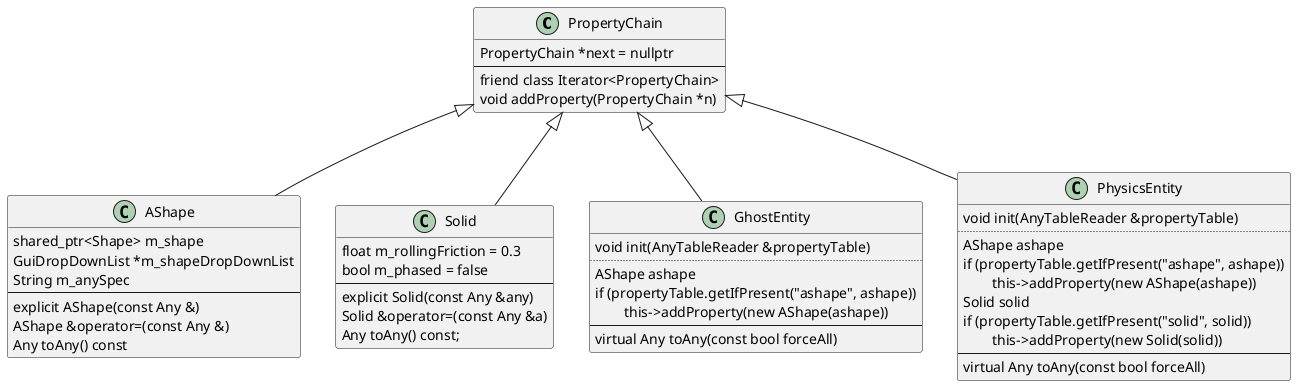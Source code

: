 @startuml
skinparam backgroundcolor transparent

class PropertyChain {
    PropertyChain *next = nullptr
    --
    friend class Iterator<PropertyChain>
    void addProperty(PropertyChain *n)
}

class AShape {
    shared_ptr<Shape> m_shape
    GuiDropDownList *m_shapeDropDownList
    String m_anySpec
    --
    explicit AShape(const Any &)
    AShape &operator=(const Any &)
    Any toAny() const
}

class Solid {
    float m_rollingFriction = 0.3
    bool m_phased = false
    --
    explicit Solid(const Any &any)
    Solid &operator=(const Any &a)
    Any toAny() const;
}
PropertyChain <|-- AShape
PropertyChain <|-- Solid

class GhostEntity {
    void init(AnyTableReader &propertyTable)
    ..
    AShape ashape
    if (propertyTable.getIfPresent("ashape", ashape))
    \tthis->addProperty(new AShape(ashape))
    --
    virtual Any toAny(const bool forceAll)
}

class PhysicsEntity {
    void init(AnyTableReader &propertyTable)
    ..
    AShape ashape
    if (propertyTable.getIfPresent("ashape", ashape))
    \tthis->addProperty(new AShape(ashape))
    Solid solid
    if (propertyTable.getIfPresent("solid", solid))
    \tthis->addProperty(new Solid(solid))
    --
    virtual Any toAny(const bool forceAll)
}

PropertyChain <|-- GhostEntity
PropertyChain <|-- PhysicsEntity

@enduml
